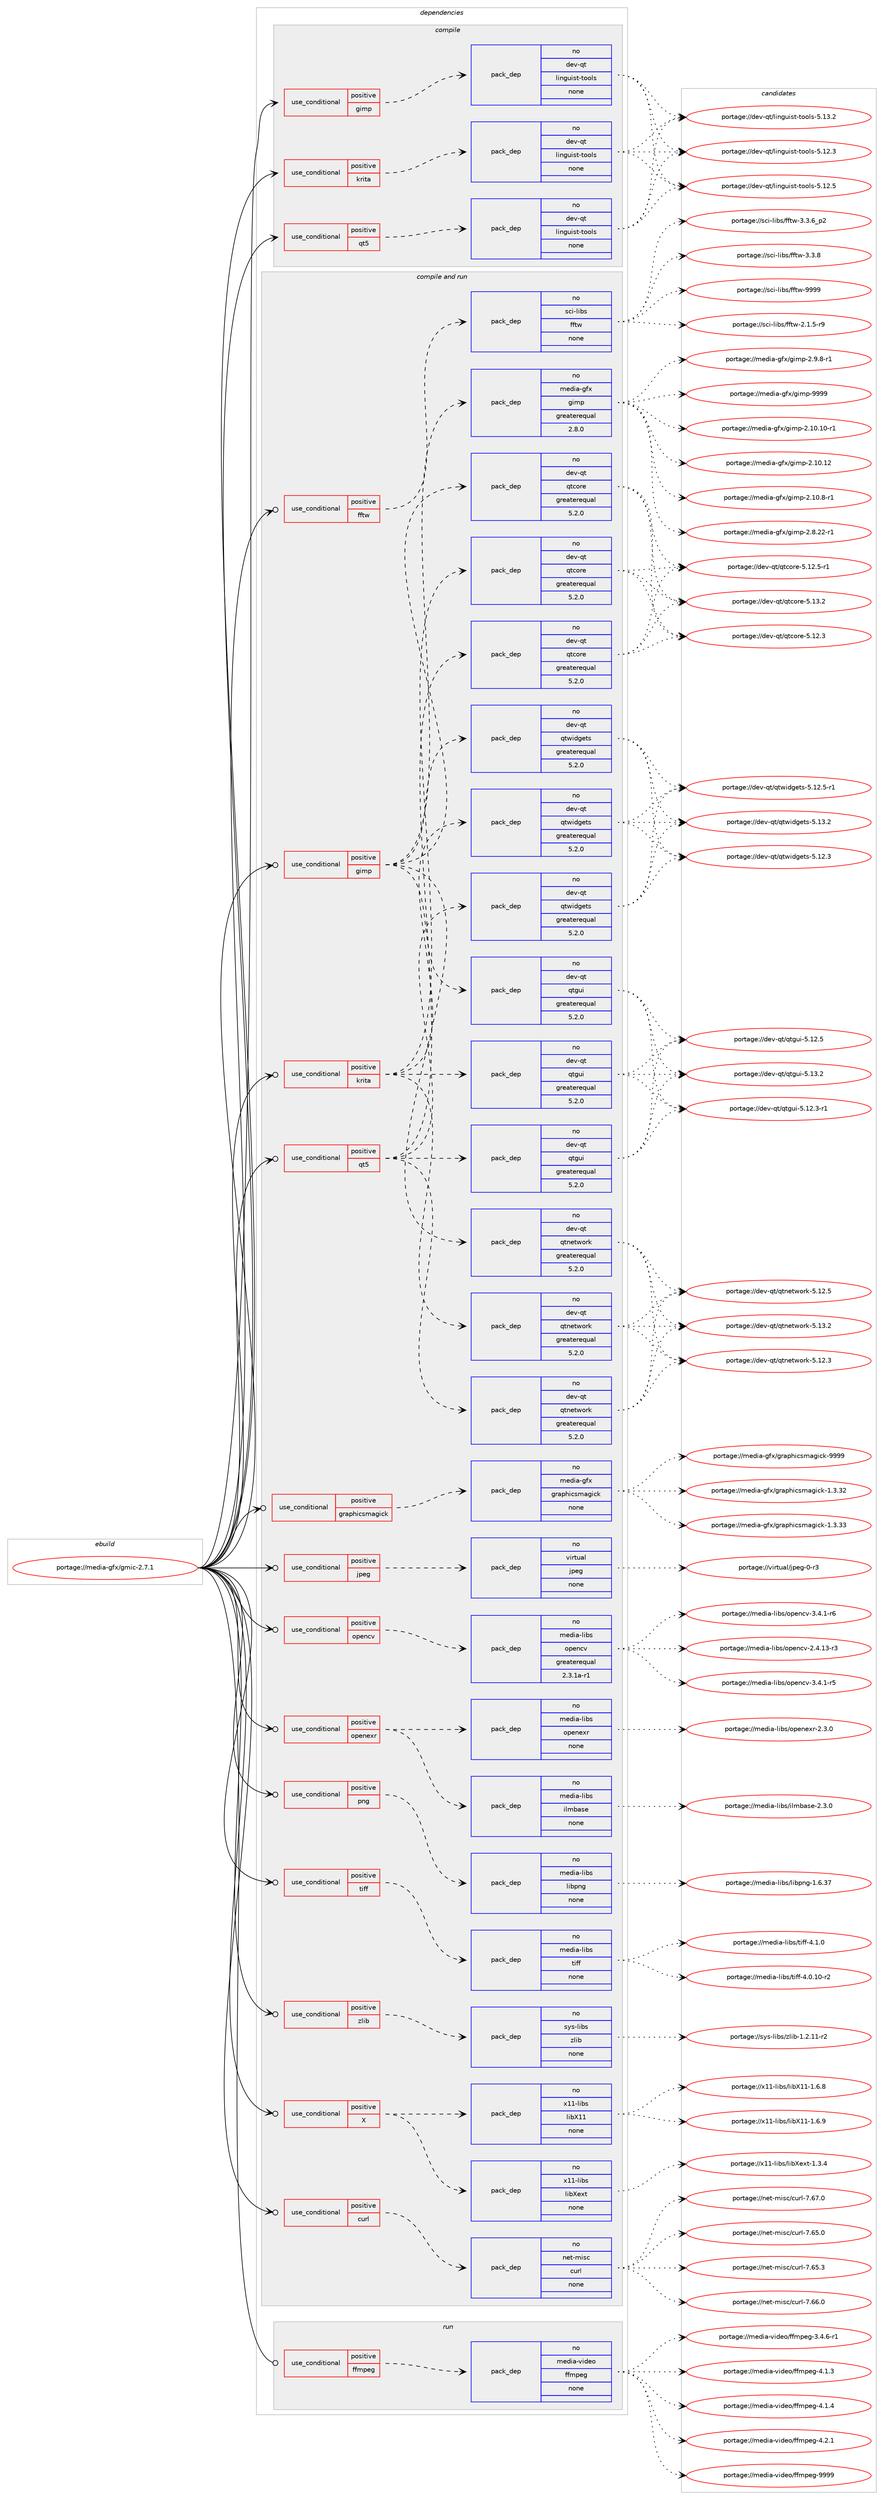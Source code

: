digraph prolog {

# *************
# Graph options
# *************

newrank=true;
concentrate=true;
compound=true;
graph [rankdir=LR,fontname=Helvetica,fontsize=10,ranksep=1.5];#, ranksep=2.5, nodesep=0.2];
edge  [arrowhead=vee];
node  [fontname=Helvetica,fontsize=10];

# **********
# The ebuild
# **********

subgraph cluster_leftcol {
color=gray;
rank=same;
label=<<i>ebuild</i>>;
id [label="portage://media-gfx/gmic-2.7.1", color=red, width=4, href="../media-gfx/gmic-2.7.1.svg"];
}

# ****************
# The dependencies
# ****************

subgraph cluster_midcol {
color=gray;
label=<<i>dependencies</i>>;
subgraph cluster_compile {
fillcolor="#eeeeee";
style=filled;
label=<<i>compile</i>>;
subgraph cond78431 {
dependency313489 [label=<<TABLE BORDER="0" CELLBORDER="1" CELLSPACING="0" CELLPADDING="4"><TR><TD ROWSPAN="3" CELLPADDING="10">use_conditional</TD></TR><TR><TD>positive</TD></TR><TR><TD>gimp</TD></TR></TABLE>>, shape=none, color=red];
subgraph pack230003 {
dependency313490 [label=<<TABLE BORDER="0" CELLBORDER="1" CELLSPACING="0" CELLPADDING="4" WIDTH="220"><TR><TD ROWSPAN="6" CELLPADDING="30">pack_dep</TD></TR><TR><TD WIDTH="110">no</TD></TR><TR><TD>dev-qt</TD></TR><TR><TD>linguist-tools</TD></TR><TR><TD>none</TD></TR><TR><TD></TD></TR></TABLE>>, shape=none, color=blue];
}
dependency313489:e -> dependency313490:w [weight=20,style="dashed",arrowhead="vee"];
}
id:e -> dependency313489:w [weight=20,style="solid",arrowhead="vee"];
subgraph cond78432 {
dependency313491 [label=<<TABLE BORDER="0" CELLBORDER="1" CELLSPACING="0" CELLPADDING="4"><TR><TD ROWSPAN="3" CELLPADDING="10">use_conditional</TD></TR><TR><TD>positive</TD></TR><TR><TD>krita</TD></TR></TABLE>>, shape=none, color=red];
subgraph pack230004 {
dependency313492 [label=<<TABLE BORDER="0" CELLBORDER="1" CELLSPACING="0" CELLPADDING="4" WIDTH="220"><TR><TD ROWSPAN="6" CELLPADDING="30">pack_dep</TD></TR><TR><TD WIDTH="110">no</TD></TR><TR><TD>dev-qt</TD></TR><TR><TD>linguist-tools</TD></TR><TR><TD>none</TD></TR><TR><TD></TD></TR></TABLE>>, shape=none, color=blue];
}
dependency313491:e -> dependency313492:w [weight=20,style="dashed",arrowhead="vee"];
}
id:e -> dependency313491:w [weight=20,style="solid",arrowhead="vee"];
subgraph cond78433 {
dependency313493 [label=<<TABLE BORDER="0" CELLBORDER="1" CELLSPACING="0" CELLPADDING="4"><TR><TD ROWSPAN="3" CELLPADDING="10">use_conditional</TD></TR><TR><TD>positive</TD></TR><TR><TD>qt5</TD></TR></TABLE>>, shape=none, color=red];
subgraph pack230005 {
dependency313494 [label=<<TABLE BORDER="0" CELLBORDER="1" CELLSPACING="0" CELLPADDING="4" WIDTH="220"><TR><TD ROWSPAN="6" CELLPADDING="30">pack_dep</TD></TR><TR><TD WIDTH="110">no</TD></TR><TR><TD>dev-qt</TD></TR><TR><TD>linguist-tools</TD></TR><TR><TD>none</TD></TR><TR><TD></TD></TR></TABLE>>, shape=none, color=blue];
}
dependency313493:e -> dependency313494:w [weight=20,style="dashed",arrowhead="vee"];
}
id:e -> dependency313493:w [weight=20,style="solid",arrowhead="vee"];
}
subgraph cluster_compileandrun {
fillcolor="#eeeeee";
style=filled;
label=<<i>compile and run</i>>;
subgraph cond78434 {
dependency313495 [label=<<TABLE BORDER="0" CELLBORDER="1" CELLSPACING="0" CELLPADDING="4"><TR><TD ROWSPAN="3" CELLPADDING="10">use_conditional</TD></TR><TR><TD>positive</TD></TR><TR><TD>X</TD></TR></TABLE>>, shape=none, color=red];
subgraph pack230006 {
dependency313496 [label=<<TABLE BORDER="0" CELLBORDER="1" CELLSPACING="0" CELLPADDING="4" WIDTH="220"><TR><TD ROWSPAN="6" CELLPADDING="30">pack_dep</TD></TR><TR><TD WIDTH="110">no</TD></TR><TR><TD>x11-libs</TD></TR><TR><TD>libX11</TD></TR><TR><TD>none</TD></TR><TR><TD></TD></TR></TABLE>>, shape=none, color=blue];
}
dependency313495:e -> dependency313496:w [weight=20,style="dashed",arrowhead="vee"];
subgraph pack230007 {
dependency313497 [label=<<TABLE BORDER="0" CELLBORDER="1" CELLSPACING="0" CELLPADDING="4" WIDTH="220"><TR><TD ROWSPAN="6" CELLPADDING="30">pack_dep</TD></TR><TR><TD WIDTH="110">no</TD></TR><TR><TD>x11-libs</TD></TR><TR><TD>libXext</TD></TR><TR><TD>none</TD></TR><TR><TD></TD></TR></TABLE>>, shape=none, color=blue];
}
dependency313495:e -> dependency313497:w [weight=20,style="dashed",arrowhead="vee"];
}
id:e -> dependency313495:w [weight=20,style="solid",arrowhead="odotvee"];
subgraph cond78435 {
dependency313498 [label=<<TABLE BORDER="0" CELLBORDER="1" CELLSPACING="0" CELLPADDING="4"><TR><TD ROWSPAN="3" CELLPADDING="10">use_conditional</TD></TR><TR><TD>positive</TD></TR><TR><TD>curl</TD></TR></TABLE>>, shape=none, color=red];
subgraph pack230008 {
dependency313499 [label=<<TABLE BORDER="0" CELLBORDER="1" CELLSPACING="0" CELLPADDING="4" WIDTH="220"><TR><TD ROWSPAN="6" CELLPADDING="30">pack_dep</TD></TR><TR><TD WIDTH="110">no</TD></TR><TR><TD>net-misc</TD></TR><TR><TD>curl</TD></TR><TR><TD>none</TD></TR><TR><TD></TD></TR></TABLE>>, shape=none, color=blue];
}
dependency313498:e -> dependency313499:w [weight=20,style="dashed",arrowhead="vee"];
}
id:e -> dependency313498:w [weight=20,style="solid",arrowhead="odotvee"];
subgraph cond78436 {
dependency313500 [label=<<TABLE BORDER="0" CELLBORDER="1" CELLSPACING="0" CELLPADDING="4"><TR><TD ROWSPAN="3" CELLPADDING="10">use_conditional</TD></TR><TR><TD>positive</TD></TR><TR><TD>fftw</TD></TR></TABLE>>, shape=none, color=red];
subgraph pack230009 {
dependency313501 [label=<<TABLE BORDER="0" CELLBORDER="1" CELLSPACING="0" CELLPADDING="4" WIDTH="220"><TR><TD ROWSPAN="6" CELLPADDING="30">pack_dep</TD></TR><TR><TD WIDTH="110">no</TD></TR><TR><TD>sci-libs</TD></TR><TR><TD>fftw</TD></TR><TR><TD>none</TD></TR><TR><TD></TD></TR></TABLE>>, shape=none, color=blue];
}
dependency313500:e -> dependency313501:w [weight=20,style="dashed",arrowhead="vee"];
}
id:e -> dependency313500:w [weight=20,style="solid",arrowhead="odotvee"];
subgraph cond78437 {
dependency313502 [label=<<TABLE BORDER="0" CELLBORDER="1" CELLSPACING="0" CELLPADDING="4"><TR><TD ROWSPAN="3" CELLPADDING="10">use_conditional</TD></TR><TR><TD>positive</TD></TR><TR><TD>gimp</TD></TR></TABLE>>, shape=none, color=red];
subgraph pack230010 {
dependency313503 [label=<<TABLE BORDER="0" CELLBORDER="1" CELLSPACING="0" CELLPADDING="4" WIDTH="220"><TR><TD ROWSPAN="6" CELLPADDING="30">pack_dep</TD></TR><TR><TD WIDTH="110">no</TD></TR><TR><TD>media-gfx</TD></TR><TR><TD>gimp</TD></TR><TR><TD>greaterequal</TD></TR><TR><TD>2.8.0</TD></TR></TABLE>>, shape=none, color=blue];
}
dependency313502:e -> dependency313503:w [weight=20,style="dashed",arrowhead="vee"];
subgraph pack230011 {
dependency313504 [label=<<TABLE BORDER="0" CELLBORDER="1" CELLSPACING="0" CELLPADDING="4" WIDTH="220"><TR><TD ROWSPAN="6" CELLPADDING="30">pack_dep</TD></TR><TR><TD WIDTH="110">no</TD></TR><TR><TD>dev-qt</TD></TR><TR><TD>qtcore</TD></TR><TR><TD>greaterequal</TD></TR><TR><TD>5.2.0</TD></TR></TABLE>>, shape=none, color=blue];
}
dependency313502:e -> dependency313504:w [weight=20,style="dashed",arrowhead="vee"];
subgraph pack230012 {
dependency313505 [label=<<TABLE BORDER="0" CELLBORDER="1" CELLSPACING="0" CELLPADDING="4" WIDTH="220"><TR><TD ROWSPAN="6" CELLPADDING="30">pack_dep</TD></TR><TR><TD WIDTH="110">no</TD></TR><TR><TD>dev-qt</TD></TR><TR><TD>qtgui</TD></TR><TR><TD>greaterequal</TD></TR><TR><TD>5.2.0</TD></TR></TABLE>>, shape=none, color=blue];
}
dependency313502:e -> dependency313505:w [weight=20,style="dashed",arrowhead="vee"];
subgraph pack230013 {
dependency313506 [label=<<TABLE BORDER="0" CELLBORDER="1" CELLSPACING="0" CELLPADDING="4" WIDTH="220"><TR><TD ROWSPAN="6" CELLPADDING="30">pack_dep</TD></TR><TR><TD WIDTH="110">no</TD></TR><TR><TD>dev-qt</TD></TR><TR><TD>qtnetwork</TD></TR><TR><TD>greaterequal</TD></TR><TR><TD>5.2.0</TD></TR></TABLE>>, shape=none, color=blue];
}
dependency313502:e -> dependency313506:w [weight=20,style="dashed",arrowhead="vee"];
subgraph pack230014 {
dependency313507 [label=<<TABLE BORDER="0" CELLBORDER="1" CELLSPACING="0" CELLPADDING="4" WIDTH="220"><TR><TD ROWSPAN="6" CELLPADDING="30">pack_dep</TD></TR><TR><TD WIDTH="110">no</TD></TR><TR><TD>dev-qt</TD></TR><TR><TD>qtwidgets</TD></TR><TR><TD>greaterequal</TD></TR><TR><TD>5.2.0</TD></TR></TABLE>>, shape=none, color=blue];
}
dependency313502:e -> dependency313507:w [weight=20,style="dashed",arrowhead="vee"];
}
id:e -> dependency313502:w [weight=20,style="solid",arrowhead="odotvee"];
subgraph cond78438 {
dependency313508 [label=<<TABLE BORDER="0" CELLBORDER="1" CELLSPACING="0" CELLPADDING="4"><TR><TD ROWSPAN="3" CELLPADDING="10">use_conditional</TD></TR><TR><TD>positive</TD></TR><TR><TD>graphicsmagick</TD></TR></TABLE>>, shape=none, color=red];
subgraph pack230015 {
dependency313509 [label=<<TABLE BORDER="0" CELLBORDER="1" CELLSPACING="0" CELLPADDING="4" WIDTH="220"><TR><TD ROWSPAN="6" CELLPADDING="30">pack_dep</TD></TR><TR><TD WIDTH="110">no</TD></TR><TR><TD>media-gfx</TD></TR><TR><TD>graphicsmagick</TD></TR><TR><TD>none</TD></TR><TR><TD></TD></TR></TABLE>>, shape=none, color=blue];
}
dependency313508:e -> dependency313509:w [weight=20,style="dashed",arrowhead="vee"];
}
id:e -> dependency313508:w [weight=20,style="solid",arrowhead="odotvee"];
subgraph cond78439 {
dependency313510 [label=<<TABLE BORDER="0" CELLBORDER="1" CELLSPACING="0" CELLPADDING="4"><TR><TD ROWSPAN="3" CELLPADDING="10">use_conditional</TD></TR><TR><TD>positive</TD></TR><TR><TD>jpeg</TD></TR></TABLE>>, shape=none, color=red];
subgraph pack230016 {
dependency313511 [label=<<TABLE BORDER="0" CELLBORDER="1" CELLSPACING="0" CELLPADDING="4" WIDTH="220"><TR><TD ROWSPAN="6" CELLPADDING="30">pack_dep</TD></TR><TR><TD WIDTH="110">no</TD></TR><TR><TD>virtual</TD></TR><TR><TD>jpeg</TD></TR><TR><TD>none</TD></TR><TR><TD></TD></TR></TABLE>>, shape=none, color=blue];
}
dependency313510:e -> dependency313511:w [weight=20,style="dashed",arrowhead="vee"];
}
id:e -> dependency313510:w [weight=20,style="solid",arrowhead="odotvee"];
subgraph cond78440 {
dependency313512 [label=<<TABLE BORDER="0" CELLBORDER="1" CELLSPACING="0" CELLPADDING="4"><TR><TD ROWSPAN="3" CELLPADDING="10">use_conditional</TD></TR><TR><TD>positive</TD></TR><TR><TD>krita</TD></TR></TABLE>>, shape=none, color=red];
subgraph pack230017 {
dependency313513 [label=<<TABLE BORDER="0" CELLBORDER="1" CELLSPACING="0" CELLPADDING="4" WIDTH="220"><TR><TD ROWSPAN="6" CELLPADDING="30">pack_dep</TD></TR><TR><TD WIDTH="110">no</TD></TR><TR><TD>dev-qt</TD></TR><TR><TD>qtcore</TD></TR><TR><TD>greaterequal</TD></TR><TR><TD>5.2.0</TD></TR></TABLE>>, shape=none, color=blue];
}
dependency313512:e -> dependency313513:w [weight=20,style="dashed",arrowhead="vee"];
subgraph pack230018 {
dependency313514 [label=<<TABLE BORDER="0" CELLBORDER="1" CELLSPACING="0" CELLPADDING="4" WIDTH="220"><TR><TD ROWSPAN="6" CELLPADDING="30">pack_dep</TD></TR><TR><TD WIDTH="110">no</TD></TR><TR><TD>dev-qt</TD></TR><TR><TD>qtgui</TD></TR><TR><TD>greaterequal</TD></TR><TR><TD>5.2.0</TD></TR></TABLE>>, shape=none, color=blue];
}
dependency313512:e -> dependency313514:w [weight=20,style="dashed",arrowhead="vee"];
subgraph pack230019 {
dependency313515 [label=<<TABLE BORDER="0" CELLBORDER="1" CELLSPACING="0" CELLPADDING="4" WIDTH="220"><TR><TD ROWSPAN="6" CELLPADDING="30">pack_dep</TD></TR><TR><TD WIDTH="110">no</TD></TR><TR><TD>dev-qt</TD></TR><TR><TD>qtnetwork</TD></TR><TR><TD>greaterequal</TD></TR><TR><TD>5.2.0</TD></TR></TABLE>>, shape=none, color=blue];
}
dependency313512:e -> dependency313515:w [weight=20,style="dashed",arrowhead="vee"];
subgraph pack230020 {
dependency313516 [label=<<TABLE BORDER="0" CELLBORDER="1" CELLSPACING="0" CELLPADDING="4" WIDTH="220"><TR><TD ROWSPAN="6" CELLPADDING="30">pack_dep</TD></TR><TR><TD WIDTH="110">no</TD></TR><TR><TD>dev-qt</TD></TR><TR><TD>qtwidgets</TD></TR><TR><TD>greaterequal</TD></TR><TR><TD>5.2.0</TD></TR></TABLE>>, shape=none, color=blue];
}
dependency313512:e -> dependency313516:w [weight=20,style="dashed",arrowhead="vee"];
}
id:e -> dependency313512:w [weight=20,style="solid",arrowhead="odotvee"];
subgraph cond78441 {
dependency313517 [label=<<TABLE BORDER="0" CELLBORDER="1" CELLSPACING="0" CELLPADDING="4"><TR><TD ROWSPAN="3" CELLPADDING="10">use_conditional</TD></TR><TR><TD>positive</TD></TR><TR><TD>opencv</TD></TR></TABLE>>, shape=none, color=red];
subgraph pack230021 {
dependency313518 [label=<<TABLE BORDER="0" CELLBORDER="1" CELLSPACING="0" CELLPADDING="4" WIDTH="220"><TR><TD ROWSPAN="6" CELLPADDING="30">pack_dep</TD></TR><TR><TD WIDTH="110">no</TD></TR><TR><TD>media-libs</TD></TR><TR><TD>opencv</TD></TR><TR><TD>greaterequal</TD></TR><TR><TD>2.3.1a-r1</TD></TR></TABLE>>, shape=none, color=blue];
}
dependency313517:e -> dependency313518:w [weight=20,style="dashed",arrowhead="vee"];
}
id:e -> dependency313517:w [weight=20,style="solid",arrowhead="odotvee"];
subgraph cond78442 {
dependency313519 [label=<<TABLE BORDER="0" CELLBORDER="1" CELLSPACING="0" CELLPADDING="4"><TR><TD ROWSPAN="3" CELLPADDING="10">use_conditional</TD></TR><TR><TD>positive</TD></TR><TR><TD>openexr</TD></TR></TABLE>>, shape=none, color=red];
subgraph pack230022 {
dependency313520 [label=<<TABLE BORDER="0" CELLBORDER="1" CELLSPACING="0" CELLPADDING="4" WIDTH="220"><TR><TD ROWSPAN="6" CELLPADDING="30">pack_dep</TD></TR><TR><TD WIDTH="110">no</TD></TR><TR><TD>media-libs</TD></TR><TR><TD>ilmbase</TD></TR><TR><TD>none</TD></TR><TR><TD></TD></TR></TABLE>>, shape=none, color=blue];
}
dependency313519:e -> dependency313520:w [weight=20,style="dashed",arrowhead="vee"];
subgraph pack230023 {
dependency313521 [label=<<TABLE BORDER="0" CELLBORDER="1" CELLSPACING="0" CELLPADDING="4" WIDTH="220"><TR><TD ROWSPAN="6" CELLPADDING="30">pack_dep</TD></TR><TR><TD WIDTH="110">no</TD></TR><TR><TD>media-libs</TD></TR><TR><TD>openexr</TD></TR><TR><TD>none</TD></TR><TR><TD></TD></TR></TABLE>>, shape=none, color=blue];
}
dependency313519:e -> dependency313521:w [weight=20,style="dashed",arrowhead="vee"];
}
id:e -> dependency313519:w [weight=20,style="solid",arrowhead="odotvee"];
subgraph cond78443 {
dependency313522 [label=<<TABLE BORDER="0" CELLBORDER="1" CELLSPACING="0" CELLPADDING="4"><TR><TD ROWSPAN="3" CELLPADDING="10">use_conditional</TD></TR><TR><TD>positive</TD></TR><TR><TD>png</TD></TR></TABLE>>, shape=none, color=red];
subgraph pack230024 {
dependency313523 [label=<<TABLE BORDER="0" CELLBORDER="1" CELLSPACING="0" CELLPADDING="4" WIDTH="220"><TR><TD ROWSPAN="6" CELLPADDING="30">pack_dep</TD></TR><TR><TD WIDTH="110">no</TD></TR><TR><TD>media-libs</TD></TR><TR><TD>libpng</TD></TR><TR><TD>none</TD></TR><TR><TD></TD></TR></TABLE>>, shape=none, color=blue];
}
dependency313522:e -> dependency313523:w [weight=20,style="dashed",arrowhead="vee"];
}
id:e -> dependency313522:w [weight=20,style="solid",arrowhead="odotvee"];
subgraph cond78444 {
dependency313524 [label=<<TABLE BORDER="0" CELLBORDER="1" CELLSPACING="0" CELLPADDING="4"><TR><TD ROWSPAN="3" CELLPADDING="10">use_conditional</TD></TR><TR><TD>positive</TD></TR><TR><TD>qt5</TD></TR></TABLE>>, shape=none, color=red];
subgraph pack230025 {
dependency313525 [label=<<TABLE BORDER="0" CELLBORDER="1" CELLSPACING="0" CELLPADDING="4" WIDTH="220"><TR><TD ROWSPAN="6" CELLPADDING="30">pack_dep</TD></TR><TR><TD WIDTH="110">no</TD></TR><TR><TD>dev-qt</TD></TR><TR><TD>qtcore</TD></TR><TR><TD>greaterequal</TD></TR><TR><TD>5.2.0</TD></TR></TABLE>>, shape=none, color=blue];
}
dependency313524:e -> dependency313525:w [weight=20,style="dashed",arrowhead="vee"];
subgraph pack230026 {
dependency313526 [label=<<TABLE BORDER="0" CELLBORDER="1" CELLSPACING="0" CELLPADDING="4" WIDTH="220"><TR><TD ROWSPAN="6" CELLPADDING="30">pack_dep</TD></TR><TR><TD WIDTH="110">no</TD></TR><TR><TD>dev-qt</TD></TR><TR><TD>qtgui</TD></TR><TR><TD>greaterequal</TD></TR><TR><TD>5.2.0</TD></TR></TABLE>>, shape=none, color=blue];
}
dependency313524:e -> dependency313526:w [weight=20,style="dashed",arrowhead="vee"];
subgraph pack230027 {
dependency313527 [label=<<TABLE BORDER="0" CELLBORDER="1" CELLSPACING="0" CELLPADDING="4" WIDTH="220"><TR><TD ROWSPAN="6" CELLPADDING="30">pack_dep</TD></TR><TR><TD WIDTH="110">no</TD></TR><TR><TD>dev-qt</TD></TR><TR><TD>qtnetwork</TD></TR><TR><TD>greaterequal</TD></TR><TR><TD>5.2.0</TD></TR></TABLE>>, shape=none, color=blue];
}
dependency313524:e -> dependency313527:w [weight=20,style="dashed",arrowhead="vee"];
subgraph pack230028 {
dependency313528 [label=<<TABLE BORDER="0" CELLBORDER="1" CELLSPACING="0" CELLPADDING="4" WIDTH="220"><TR><TD ROWSPAN="6" CELLPADDING="30">pack_dep</TD></TR><TR><TD WIDTH="110">no</TD></TR><TR><TD>dev-qt</TD></TR><TR><TD>qtwidgets</TD></TR><TR><TD>greaterequal</TD></TR><TR><TD>5.2.0</TD></TR></TABLE>>, shape=none, color=blue];
}
dependency313524:e -> dependency313528:w [weight=20,style="dashed",arrowhead="vee"];
}
id:e -> dependency313524:w [weight=20,style="solid",arrowhead="odotvee"];
subgraph cond78445 {
dependency313529 [label=<<TABLE BORDER="0" CELLBORDER="1" CELLSPACING="0" CELLPADDING="4"><TR><TD ROWSPAN="3" CELLPADDING="10">use_conditional</TD></TR><TR><TD>positive</TD></TR><TR><TD>tiff</TD></TR></TABLE>>, shape=none, color=red];
subgraph pack230029 {
dependency313530 [label=<<TABLE BORDER="0" CELLBORDER="1" CELLSPACING="0" CELLPADDING="4" WIDTH="220"><TR><TD ROWSPAN="6" CELLPADDING="30">pack_dep</TD></TR><TR><TD WIDTH="110">no</TD></TR><TR><TD>media-libs</TD></TR><TR><TD>tiff</TD></TR><TR><TD>none</TD></TR><TR><TD></TD></TR></TABLE>>, shape=none, color=blue];
}
dependency313529:e -> dependency313530:w [weight=20,style="dashed",arrowhead="vee"];
}
id:e -> dependency313529:w [weight=20,style="solid",arrowhead="odotvee"];
subgraph cond78446 {
dependency313531 [label=<<TABLE BORDER="0" CELLBORDER="1" CELLSPACING="0" CELLPADDING="4"><TR><TD ROWSPAN="3" CELLPADDING="10">use_conditional</TD></TR><TR><TD>positive</TD></TR><TR><TD>zlib</TD></TR></TABLE>>, shape=none, color=red];
subgraph pack230030 {
dependency313532 [label=<<TABLE BORDER="0" CELLBORDER="1" CELLSPACING="0" CELLPADDING="4" WIDTH="220"><TR><TD ROWSPAN="6" CELLPADDING="30">pack_dep</TD></TR><TR><TD WIDTH="110">no</TD></TR><TR><TD>sys-libs</TD></TR><TR><TD>zlib</TD></TR><TR><TD>none</TD></TR><TR><TD></TD></TR></TABLE>>, shape=none, color=blue];
}
dependency313531:e -> dependency313532:w [weight=20,style="dashed",arrowhead="vee"];
}
id:e -> dependency313531:w [weight=20,style="solid",arrowhead="odotvee"];
}
subgraph cluster_run {
fillcolor="#eeeeee";
style=filled;
label=<<i>run</i>>;
subgraph cond78447 {
dependency313533 [label=<<TABLE BORDER="0" CELLBORDER="1" CELLSPACING="0" CELLPADDING="4"><TR><TD ROWSPAN="3" CELLPADDING="10">use_conditional</TD></TR><TR><TD>positive</TD></TR><TR><TD>ffmpeg</TD></TR></TABLE>>, shape=none, color=red];
subgraph pack230031 {
dependency313534 [label=<<TABLE BORDER="0" CELLBORDER="1" CELLSPACING="0" CELLPADDING="4" WIDTH="220"><TR><TD ROWSPAN="6" CELLPADDING="30">pack_dep</TD></TR><TR><TD WIDTH="110">no</TD></TR><TR><TD>media-video</TD></TR><TR><TD>ffmpeg</TD></TR><TR><TD>none</TD></TR><TR><TD></TD></TR></TABLE>>, shape=none, color=blue];
}
dependency313533:e -> dependency313534:w [weight=20,style="dashed",arrowhead="vee"];
}
id:e -> dependency313533:w [weight=20,style="solid",arrowhead="odot"];
}
}

# **************
# The candidates
# **************

subgraph cluster_choices {
rank=same;
color=gray;
label=<<i>candidates</i>>;

subgraph choice230003 {
color=black;
nodesep=1;
choiceportage10010111845113116471081051101031171051151164511611111110811545534649504651 [label="portage://dev-qt/linguist-tools-5.12.3", color=red, width=4,href="../dev-qt/linguist-tools-5.12.3.svg"];
choiceportage10010111845113116471081051101031171051151164511611111110811545534649504653 [label="portage://dev-qt/linguist-tools-5.12.5", color=red, width=4,href="../dev-qt/linguist-tools-5.12.5.svg"];
choiceportage10010111845113116471081051101031171051151164511611111110811545534649514650 [label="portage://dev-qt/linguist-tools-5.13.2", color=red, width=4,href="../dev-qt/linguist-tools-5.13.2.svg"];
dependency313490:e -> choiceportage10010111845113116471081051101031171051151164511611111110811545534649504651:w [style=dotted,weight="100"];
dependency313490:e -> choiceportage10010111845113116471081051101031171051151164511611111110811545534649504653:w [style=dotted,weight="100"];
dependency313490:e -> choiceportage10010111845113116471081051101031171051151164511611111110811545534649514650:w [style=dotted,weight="100"];
}
subgraph choice230004 {
color=black;
nodesep=1;
choiceportage10010111845113116471081051101031171051151164511611111110811545534649504651 [label="portage://dev-qt/linguist-tools-5.12.3", color=red, width=4,href="../dev-qt/linguist-tools-5.12.3.svg"];
choiceportage10010111845113116471081051101031171051151164511611111110811545534649504653 [label="portage://dev-qt/linguist-tools-5.12.5", color=red, width=4,href="../dev-qt/linguist-tools-5.12.5.svg"];
choiceportage10010111845113116471081051101031171051151164511611111110811545534649514650 [label="portage://dev-qt/linguist-tools-5.13.2", color=red, width=4,href="../dev-qt/linguist-tools-5.13.2.svg"];
dependency313492:e -> choiceportage10010111845113116471081051101031171051151164511611111110811545534649504651:w [style=dotted,weight="100"];
dependency313492:e -> choiceportage10010111845113116471081051101031171051151164511611111110811545534649504653:w [style=dotted,weight="100"];
dependency313492:e -> choiceportage10010111845113116471081051101031171051151164511611111110811545534649514650:w [style=dotted,weight="100"];
}
subgraph choice230005 {
color=black;
nodesep=1;
choiceportage10010111845113116471081051101031171051151164511611111110811545534649504651 [label="portage://dev-qt/linguist-tools-5.12.3", color=red, width=4,href="../dev-qt/linguist-tools-5.12.3.svg"];
choiceportage10010111845113116471081051101031171051151164511611111110811545534649504653 [label="portage://dev-qt/linguist-tools-5.12.5", color=red, width=4,href="../dev-qt/linguist-tools-5.12.5.svg"];
choiceportage10010111845113116471081051101031171051151164511611111110811545534649514650 [label="portage://dev-qt/linguist-tools-5.13.2", color=red, width=4,href="../dev-qt/linguist-tools-5.13.2.svg"];
dependency313494:e -> choiceportage10010111845113116471081051101031171051151164511611111110811545534649504651:w [style=dotted,weight="100"];
dependency313494:e -> choiceportage10010111845113116471081051101031171051151164511611111110811545534649504653:w [style=dotted,weight="100"];
dependency313494:e -> choiceportage10010111845113116471081051101031171051151164511611111110811545534649514650:w [style=dotted,weight="100"];
}
subgraph choice230006 {
color=black;
nodesep=1;
choiceportage120494945108105981154710810598884949454946544656 [label="portage://x11-libs/libX11-1.6.8", color=red, width=4,href="../x11-libs/libX11-1.6.8.svg"];
choiceportage120494945108105981154710810598884949454946544657 [label="portage://x11-libs/libX11-1.6.9", color=red, width=4,href="../x11-libs/libX11-1.6.9.svg"];
dependency313496:e -> choiceportage120494945108105981154710810598884949454946544656:w [style=dotted,weight="100"];
dependency313496:e -> choiceportage120494945108105981154710810598884949454946544657:w [style=dotted,weight="100"];
}
subgraph choice230007 {
color=black;
nodesep=1;
choiceportage12049494510810598115471081059888101120116454946514652 [label="portage://x11-libs/libXext-1.3.4", color=red, width=4,href="../x11-libs/libXext-1.3.4.svg"];
dependency313497:e -> choiceportage12049494510810598115471081059888101120116454946514652:w [style=dotted,weight="100"];
}
subgraph choice230008 {
color=black;
nodesep=1;
choiceportage1101011164510910511599479911711410845554654534648 [label="portage://net-misc/curl-7.65.0", color=red, width=4,href="../net-misc/curl-7.65.0.svg"];
choiceportage1101011164510910511599479911711410845554654534651 [label="portage://net-misc/curl-7.65.3", color=red, width=4,href="../net-misc/curl-7.65.3.svg"];
choiceportage1101011164510910511599479911711410845554654544648 [label="portage://net-misc/curl-7.66.0", color=red, width=4,href="../net-misc/curl-7.66.0.svg"];
choiceportage1101011164510910511599479911711410845554654554648 [label="portage://net-misc/curl-7.67.0", color=red, width=4,href="../net-misc/curl-7.67.0.svg"];
dependency313499:e -> choiceportage1101011164510910511599479911711410845554654534648:w [style=dotted,weight="100"];
dependency313499:e -> choiceportage1101011164510910511599479911711410845554654534651:w [style=dotted,weight="100"];
dependency313499:e -> choiceportage1101011164510910511599479911711410845554654544648:w [style=dotted,weight="100"];
dependency313499:e -> choiceportage1101011164510910511599479911711410845554654554648:w [style=dotted,weight="100"];
}
subgraph choice230009 {
color=black;
nodesep=1;
choiceportage115991054510810598115471021021161194550464946534511457 [label="portage://sci-libs/fftw-2.1.5-r9", color=red, width=4,href="../sci-libs/fftw-2.1.5-r9.svg"];
choiceportage115991054510810598115471021021161194551465146549511250 [label="portage://sci-libs/fftw-3.3.6_p2", color=red, width=4,href="../sci-libs/fftw-3.3.6_p2.svg"];
choiceportage11599105451081059811547102102116119455146514656 [label="portage://sci-libs/fftw-3.3.8", color=red, width=4,href="../sci-libs/fftw-3.3.8.svg"];
choiceportage115991054510810598115471021021161194557575757 [label="portage://sci-libs/fftw-9999", color=red, width=4,href="../sci-libs/fftw-9999.svg"];
dependency313501:e -> choiceportage115991054510810598115471021021161194550464946534511457:w [style=dotted,weight="100"];
dependency313501:e -> choiceportage115991054510810598115471021021161194551465146549511250:w [style=dotted,weight="100"];
dependency313501:e -> choiceportage11599105451081059811547102102116119455146514656:w [style=dotted,weight="100"];
dependency313501:e -> choiceportage115991054510810598115471021021161194557575757:w [style=dotted,weight="100"];
}
subgraph choice230010 {
color=black;
nodesep=1;
choiceportage10910110010597451031021204710310510911245504649484649484511449 [label="portage://media-gfx/gimp-2.10.10-r1", color=red, width=4,href="../media-gfx/gimp-2.10.10-r1.svg"];
choiceportage1091011001059745103102120471031051091124550464948464950 [label="portage://media-gfx/gimp-2.10.12", color=red, width=4,href="../media-gfx/gimp-2.10.12.svg"];
choiceportage109101100105974510310212047103105109112455046494846564511449 [label="portage://media-gfx/gimp-2.10.8-r1", color=red, width=4,href="../media-gfx/gimp-2.10.8-r1.svg"];
choiceportage109101100105974510310212047103105109112455046564650504511449 [label="portage://media-gfx/gimp-2.8.22-r1", color=red, width=4,href="../media-gfx/gimp-2.8.22-r1.svg"];
choiceportage1091011001059745103102120471031051091124550465746564511449 [label="portage://media-gfx/gimp-2.9.8-r1", color=red, width=4,href="../media-gfx/gimp-2.9.8-r1.svg"];
choiceportage1091011001059745103102120471031051091124557575757 [label="portage://media-gfx/gimp-9999", color=red, width=4,href="../media-gfx/gimp-9999.svg"];
dependency313503:e -> choiceportage10910110010597451031021204710310510911245504649484649484511449:w [style=dotted,weight="100"];
dependency313503:e -> choiceportage1091011001059745103102120471031051091124550464948464950:w [style=dotted,weight="100"];
dependency313503:e -> choiceportage109101100105974510310212047103105109112455046494846564511449:w [style=dotted,weight="100"];
dependency313503:e -> choiceportage109101100105974510310212047103105109112455046564650504511449:w [style=dotted,weight="100"];
dependency313503:e -> choiceportage1091011001059745103102120471031051091124550465746564511449:w [style=dotted,weight="100"];
dependency313503:e -> choiceportage1091011001059745103102120471031051091124557575757:w [style=dotted,weight="100"];
}
subgraph choice230011 {
color=black;
nodesep=1;
choiceportage10010111845113116471131169911111410145534649504651 [label="portage://dev-qt/qtcore-5.12.3", color=red, width=4,href="../dev-qt/qtcore-5.12.3.svg"];
choiceportage100101118451131164711311699111114101455346495046534511449 [label="portage://dev-qt/qtcore-5.12.5-r1", color=red, width=4,href="../dev-qt/qtcore-5.12.5-r1.svg"];
choiceportage10010111845113116471131169911111410145534649514650 [label="portage://dev-qt/qtcore-5.13.2", color=red, width=4,href="../dev-qt/qtcore-5.13.2.svg"];
dependency313504:e -> choiceportage10010111845113116471131169911111410145534649504651:w [style=dotted,weight="100"];
dependency313504:e -> choiceportage100101118451131164711311699111114101455346495046534511449:w [style=dotted,weight="100"];
dependency313504:e -> choiceportage10010111845113116471131169911111410145534649514650:w [style=dotted,weight="100"];
}
subgraph choice230012 {
color=black;
nodesep=1;
choiceportage1001011184511311647113116103117105455346495046514511449 [label="portage://dev-qt/qtgui-5.12.3-r1", color=red, width=4,href="../dev-qt/qtgui-5.12.3-r1.svg"];
choiceportage100101118451131164711311610311710545534649504653 [label="portage://dev-qt/qtgui-5.12.5", color=red, width=4,href="../dev-qt/qtgui-5.12.5.svg"];
choiceportage100101118451131164711311610311710545534649514650 [label="portage://dev-qt/qtgui-5.13.2", color=red, width=4,href="../dev-qt/qtgui-5.13.2.svg"];
dependency313505:e -> choiceportage1001011184511311647113116103117105455346495046514511449:w [style=dotted,weight="100"];
dependency313505:e -> choiceportage100101118451131164711311610311710545534649504653:w [style=dotted,weight="100"];
dependency313505:e -> choiceportage100101118451131164711311610311710545534649514650:w [style=dotted,weight="100"];
}
subgraph choice230013 {
color=black;
nodesep=1;
choiceportage100101118451131164711311611010111611911111410745534649504651 [label="portage://dev-qt/qtnetwork-5.12.3", color=red, width=4,href="../dev-qt/qtnetwork-5.12.3.svg"];
choiceportage100101118451131164711311611010111611911111410745534649504653 [label="portage://dev-qt/qtnetwork-5.12.5", color=red, width=4,href="../dev-qt/qtnetwork-5.12.5.svg"];
choiceportage100101118451131164711311611010111611911111410745534649514650 [label="portage://dev-qt/qtnetwork-5.13.2", color=red, width=4,href="../dev-qt/qtnetwork-5.13.2.svg"];
dependency313506:e -> choiceportage100101118451131164711311611010111611911111410745534649504651:w [style=dotted,weight="100"];
dependency313506:e -> choiceportage100101118451131164711311611010111611911111410745534649504653:w [style=dotted,weight="100"];
dependency313506:e -> choiceportage100101118451131164711311611010111611911111410745534649514650:w [style=dotted,weight="100"];
}
subgraph choice230014 {
color=black;
nodesep=1;
choiceportage100101118451131164711311611910510010310111611545534649504651 [label="portage://dev-qt/qtwidgets-5.12.3", color=red, width=4,href="../dev-qt/qtwidgets-5.12.3.svg"];
choiceportage1001011184511311647113116119105100103101116115455346495046534511449 [label="portage://dev-qt/qtwidgets-5.12.5-r1", color=red, width=4,href="../dev-qt/qtwidgets-5.12.5-r1.svg"];
choiceportage100101118451131164711311611910510010310111611545534649514650 [label="portage://dev-qt/qtwidgets-5.13.2", color=red, width=4,href="../dev-qt/qtwidgets-5.13.2.svg"];
dependency313507:e -> choiceportage100101118451131164711311611910510010310111611545534649504651:w [style=dotted,weight="100"];
dependency313507:e -> choiceportage1001011184511311647113116119105100103101116115455346495046534511449:w [style=dotted,weight="100"];
dependency313507:e -> choiceportage100101118451131164711311611910510010310111611545534649514650:w [style=dotted,weight="100"];
}
subgraph choice230015 {
color=black;
nodesep=1;
choiceportage1091011001059745103102120471031149711210410599115109971031059910745494651465150 [label="portage://media-gfx/graphicsmagick-1.3.32", color=red, width=4,href="../media-gfx/graphicsmagick-1.3.32.svg"];
choiceportage1091011001059745103102120471031149711210410599115109971031059910745494651465151 [label="portage://media-gfx/graphicsmagick-1.3.33", color=red, width=4,href="../media-gfx/graphicsmagick-1.3.33.svg"];
choiceportage109101100105974510310212047103114971121041059911510997103105991074557575757 [label="portage://media-gfx/graphicsmagick-9999", color=red, width=4,href="../media-gfx/graphicsmagick-9999.svg"];
dependency313509:e -> choiceportage1091011001059745103102120471031149711210410599115109971031059910745494651465150:w [style=dotted,weight="100"];
dependency313509:e -> choiceportage1091011001059745103102120471031149711210410599115109971031059910745494651465151:w [style=dotted,weight="100"];
dependency313509:e -> choiceportage109101100105974510310212047103114971121041059911510997103105991074557575757:w [style=dotted,weight="100"];
}
subgraph choice230016 {
color=black;
nodesep=1;
choiceportage118105114116117971084710611210110345484511451 [label="portage://virtual/jpeg-0-r3", color=red, width=4,href="../virtual/jpeg-0-r3.svg"];
dependency313511:e -> choiceportage118105114116117971084710611210110345484511451:w [style=dotted,weight="100"];
}
subgraph choice230017 {
color=black;
nodesep=1;
choiceportage10010111845113116471131169911111410145534649504651 [label="portage://dev-qt/qtcore-5.12.3", color=red, width=4,href="../dev-qt/qtcore-5.12.3.svg"];
choiceportage100101118451131164711311699111114101455346495046534511449 [label="portage://dev-qt/qtcore-5.12.5-r1", color=red, width=4,href="../dev-qt/qtcore-5.12.5-r1.svg"];
choiceportage10010111845113116471131169911111410145534649514650 [label="portage://dev-qt/qtcore-5.13.2", color=red, width=4,href="../dev-qt/qtcore-5.13.2.svg"];
dependency313513:e -> choiceportage10010111845113116471131169911111410145534649504651:w [style=dotted,weight="100"];
dependency313513:e -> choiceportage100101118451131164711311699111114101455346495046534511449:w [style=dotted,weight="100"];
dependency313513:e -> choiceportage10010111845113116471131169911111410145534649514650:w [style=dotted,weight="100"];
}
subgraph choice230018 {
color=black;
nodesep=1;
choiceportage1001011184511311647113116103117105455346495046514511449 [label="portage://dev-qt/qtgui-5.12.3-r1", color=red, width=4,href="../dev-qt/qtgui-5.12.3-r1.svg"];
choiceportage100101118451131164711311610311710545534649504653 [label="portage://dev-qt/qtgui-5.12.5", color=red, width=4,href="../dev-qt/qtgui-5.12.5.svg"];
choiceportage100101118451131164711311610311710545534649514650 [label="portage://dev-qt/qtgui-5.13.2", color=red, width=4,href="../dev-qt/qtgui-5.13.2.svg"];
dependency313514:e -> choiceportage1001011184511311647113116103117105455346495046514511449:w [style=dotted,weight="100"];
dependency313514:e -> choiceportage100101118451131164711311610311710545534649504653:w [style=dotted,weight="100"];
dependency313514:e -> choiceportage100101118451131164711311610311710545534649514650:w [style=dotted,weight="100"];
}
subgraph choice230019 {
color=black;
nodesep=1;
choiceportage100101118451131164711311611010111611911111410745534649504651 [label="portage://dev-qt/qtnetwork-5.12.3", color=red, width=4,href="../dev-qt/qtnetwork-5.12.3.svg"];
choiceportage100101118451131164711311611010111611911111410745534649504653 [label="portage://dev-qt/qtnetwork-5.12.5", color=red, width=4,href="../dev-qt/qtnetwork-5.12.5.svg"];
choiceportage100101118451131164711311611010111611911111410745534649514650 [label="portage://dev-qt/qtnetwork-5.13.2", color=red, width=4,href="../dev-qt/qtnetwork-5.13.2.svg"];
dependency313515:e -> choiceportage100101118451131164711311611010111611911111410745534649504651:w [style=dotted,weight="100"];
dependency313515:e -> choiceportage100101118451131164711311611010111611911111410745534649504653:w [style=dotted,weight="100"];
dependency313515:e -> choiceportage100101118451131164711311611010111611911111410745534649514650:w [style=dotted,weight="100"];
}
subgraph choice230020 {
color=black;
nodesep=1;
choiceportage100101118451131164711311611910510010310111611545534649504651 [label="portage://dev-qt/qtwidgets-5.12.3", color=red, width=4,href="../dev-qt/qtwidgets-5.12.3.svg"];
choiceportage1001011184511311647113116119105100103101116115455346495046534511449 [label="portage://dev-qt/qtwidgets-5.12.5-r1", color=red, width=4,href="../dev-qt/qtwidgets-5.12.5-r1.svg"];
choiceportage100101118451131164711311611910510010310111611545534649514650 [label="portage://dev-qt/qtwidgets-5.13.2", color=red, width=4,href="../dev-qt/qtwidgets-5.13.2.svg"];
dependency313516:e -> choiceportage100101118451131164711311611910510010310111611545534649504651:w [style=dotted,weight="100"];
dependency313516:e -> choiceportage1001011184511311647113116119105100103101116115455346495046534511449:w [style=dotted,weight="100"];
dependency313516:e -> choiceportage100101118451131164711311611910510010310111611545534649514650:w [style=dotted,weight="100"];
}
subgraph choice230021 {
color=black;
nodesep=1;
choiceportage1091011001059745108105981154711111210111099118455046524649514511451 [label="portage://media-libs/opencv-2.4.13-r3", color=red, width=4,href="../media-libs/opencv-2.4.13-r3.svg"];
choiceportage10910110010597451081059811547111112101110991184551465246494511453 [label="portage://media-libs/opencv-3.4.1-r5", color=red, width=4,href="../media-libs/opencv-3.4.1-r5.svg"];
choiceportage10910110010597451081059811547111112101110991184551465246494511454 [label="portage://media-libs/opencv-3.4.1-r6", color=red, width=4,href="../media-libs/opencv-3.4.1-r6.svg"];
dependency313518:e -> choiceportage1091011001059745108105981154711111210111099118455046524649514511451:w [style=dotted,weight="100"];
dependency313518:e -> choiceportage10910110010597451081059811547111112101110991184551465246494511453:w [style=dotted,weight="100"];
dependency313518:e -> choiceportage10910110010597451081059811547111112101110991184551465246494511454:w [style=dotted,weight="100"];
}
subgraph choice230022 {
color=black;
nodesep=1;
choiceportage109101100105974510810598115471051081099897115101455046514648 [label="portage://media-libs/ilmbase-2.3.0", color=red, width=4,href="../media-libs/ilmbase-2.3.0.svg"];
dependency313520:e -> choiceportage109101100105974510810598115471051081099897115101455046514648:w [style=dotted,weight="100"];
}
subgraph choice230023 {
color=black;
nodesep=1;
choiceportage10910110010597451081059811547111112101110101120114455046514648 [label="portage://media-libs/openexr-2.3.0", color=red, width=4,href="../media-libs/openexr-2.3.0.svg"];
dependency313521:e -> choiceportage10910110010597451081059811547111112101110101120114455046514648:w [style=dotted,weight="100"];
}
subgraph choice230024 {
color=black;
nodesep=1;
choiceportage109101100105974510810598115471081059811211010345494654465155 [label="portage://media-libs/libpng-1.6.37", color=red, width=4,href="../media-libs/libpng-1.6.37.svg"];
dependency313523:e -> choiceportage109101100105974510810598115471081059811211010345494654465155:w [style=dotted,weight="100"];
}
subgraph choice230025 {
color=black;
nodesep=1;
choiceportage10010111845113116471131169911111410145534649504651 [label="portage://dev-qt/qtcore-5.12.3", color=red, width=4,href="../dev-qt/qtcore-5.12.3.svg"];
choiceportage100101118451131164711311699111114101455346495046534511449 [label="portage://dev-qt/qtcore-5.12.5-r1", color=red, width=4,href="../dev-qt/qtcore-5.12.5-r1.svg"];
choiceportage10010111845113116471131169911111410145534649514650 [label="portage://dev-qt/qtcore-5.13.2", color=red, width=4,href="../dev-qt/qtcore-5.13.2.svg"];
dependency313525:e -> choiceportage10010111845113116471131169911111410145534649504651:w [style=dotted,weight="100"];
dependency313525:e -> choiceportage100101118451131164711311699111114101455346495046534511449:w [style=dotted,weight="100"];
dependency313525:e -> choiceportage10010111845113116471131169911111410145534649514650:w [style=dotted,weight="100"];
}
subgraph choice230026 {
color=black;
nodesep=1;
choiceportage1001011184511311647113116103117105455346495046514511449 [label="portage://dev-qt/qtgui-5.12.3-r1", color=red, width=4,href="../dev-qt/qtgui-5.12.3-r1.svg"];
choiceportage100101118451131164711311610311710545534649504653 [label="portage://dev-qt/qtgui-5.12.5", color=red, width=4,href="../dev-qt/qtgui-5.12.5.svg"];
choiceportage100101118451131164711311610311710545534649514650 [label="portage://dev-qt/qtgui-5.13.2", color=red, width=4,href="../dev-qt/qtgui-5.13.2.svg"];
dependency313526:e -> choiceportage1001011184511311647113116103117105455346495046514511449:w [style=dotted,weight="100"];
dependency313526:e -> choiceportage100101118451131164711311610311710545534649504653:w [style=dotted,weight="100"];
dependency313526:e -> choiceportage100101118451131164711311610311710545534649514650:w [style=dotted,weight="100"];
}
subgraph choice230027 {
color=black;
nodesep=1;
choiceportage100101118451131164711311611010111611911111410745534649504651 [label="portage://dev-qt/qtnetwork-5.12.3", color=red, width=4,href="../dev-qt/qtnetwork-5.12.3.svg"];
choiceportage100101118451131164711311611010111611911111410745534649504653 [label="portage://dev-qt/qtnetwork-5.12.5", color=red, width=4,href="../dev-qt/qtnetwork-5.12.5.svg"];
choiceportage100101118451131164711311611010111611911111410745534649514650 [label="portage://dev-qt/qtnetwork-5.13.2", color=red, width=4,href="../dev-qt/qtnetwork-5.13.2.svg"];
dependency313527:e -> choiceportage100101118451131164711311611010111611911111410745534649504651:w [style=dotted,weight="100"];
dependency313527:e -> choiceportage100101118451131164711311611010111611911111410745534649504653:w [style=dotted,weight="100"];
dependency313527:e -> choiceportage100101118451131164711311611010111611911111410745534649514650:w [style=dotted,weight="100"];
}
subgraph choice230028 {
color=black;
nodesep=1;
choiceportage100101118451131164711311611910510010310111611545534649504651 [label="portage://dev-qt/qtwidgets-5.12.3", color=red, width=4,href="../dev-qt/qtwidgets-5.12.3.svg"];
choiceportage1001011184511311647113116119105100103101116115455346495046534511449 [label="portage://dev-qt/qtwidgets-5.12.5-r1", color=red, width=4,href="../dev-qt/qtwidgets-5.12.5-r1.svg"];
choiceportage100101118451131164711311611910510010310111611545534649514650 [label="portage://dev-qt/qtwidgets-5.13.2", color=red, width=4,href="../dev-qt/qtwidgets-5.13.2.svg"];
dependency313528:e -> choiceportage100101118451131164711311611910510010310111611545534649504651:w [style=dotted,weight="100"];
dependency313528:e -> choiceportage1001011184511311647113116119105100103101116115455346495046534511449:w [style=dotted,weight="100"];
dependency313528:e -> choiceportage100101118451131164711311611910510010310111611545534649514650:w [style=dotted,weight="100"];
}
subgraph choice230029 {
color=black;
nodesep=1;
choiceportage10910110010597451081059811547116105102102455246484649484511450 [label="portage://media-libs/tiff-4.0.10-r2", color=red, width=4,href="../media-libs/tiff-4.0.10-r2.svg"];
choiceportage10910110010597451081059811547116105102102455246494648 [label="portage://media-libs/tiff-4.1.0", color=red, width=4,href="../media-libs/tiff-4.1.0.svg"];
dependency313530:e -> choiceportage10910110010597451081059811547116105102102455246484649484511450:w [style=dotted,weight="100"];
dependency313530:e -> choiceportage10910110010597451081059811547116105102102455246494648:w [style=dotted,weight="100"];
}
subgraph choice230030 {
color=black;
nodesep=1;
choiceportage11512111545108105981154712210810598454946504649494511450 [label="portage://sys-libs/zlib-1.2.11-r2", color=red, width=4,href="../sys-libs/zlib-1.2.11-r2.svg"];
dependency313532:e -> choiceportage11512111545108105981154712210810598454946504649494511450:w [style=dotted,weight="100"];
}
subgraph choice230031 {
color=black;
nodesep=1;
choiceportage1091011001059745118105100101111471021021091121011034551465246544511449 [label="portage://media-video/ffmpeg-3.4.6-r1", color=red, width=4,href="../media-video/ffmpeg-3.4.6-r1.svg"];
choiceportage109101100105974511810510010111147102102109112101103455246494651 [label="portage://media-video/ffmpeg-4.1.3", color=red, width=4,href="../media-video/ffmpeg-4.1.3.svg"];
choiceportage109101100105974511810510010111147102102109112101103455246494652 [label="portage://media-video/ffmpeg-4.1.4", color=red, width=4,href="../media-video/ffmpeg-4.1.4.svg"];
choiceportage109101100105974511810510010111147102102109112101103455246504649 [label="portage://media-video/ffmpeg-4.2.1", color=red, width=4,href="../media-video/ffmpeg-4.2.1.svg"];
choiceportage1091011001059745118105100101111471021021091121011034557575757 [label="portage://media-video/ffmpeg-9999", color=red, width=4,href="../media-video/ffmpeg-9999.svg"];
dependency313534:e -> choiceportage1091011001059745118105100101111471021021091121011034551465246544511449:w [style=dotted,weight="100"];
dependency313534:e -> choiceportage109101100105974511810510010111147102102109112101103455246494651:w [style=dotted,weight="100"];
dependency313534:e -> choiceportage109101100105974511810510010111147102102109112101103455246494652:w [style=dotted,weight="100"];
dependency313534:e -> choiceportage109101100105974511810510010111147102102109112101103455246504649:w [style=dotted,weight="100"];
dependency313534:e -> choiceportage1091011001059745118105100101111471021021091121011034557575757:w [style=dotted,weight="100"];
}
}

}
